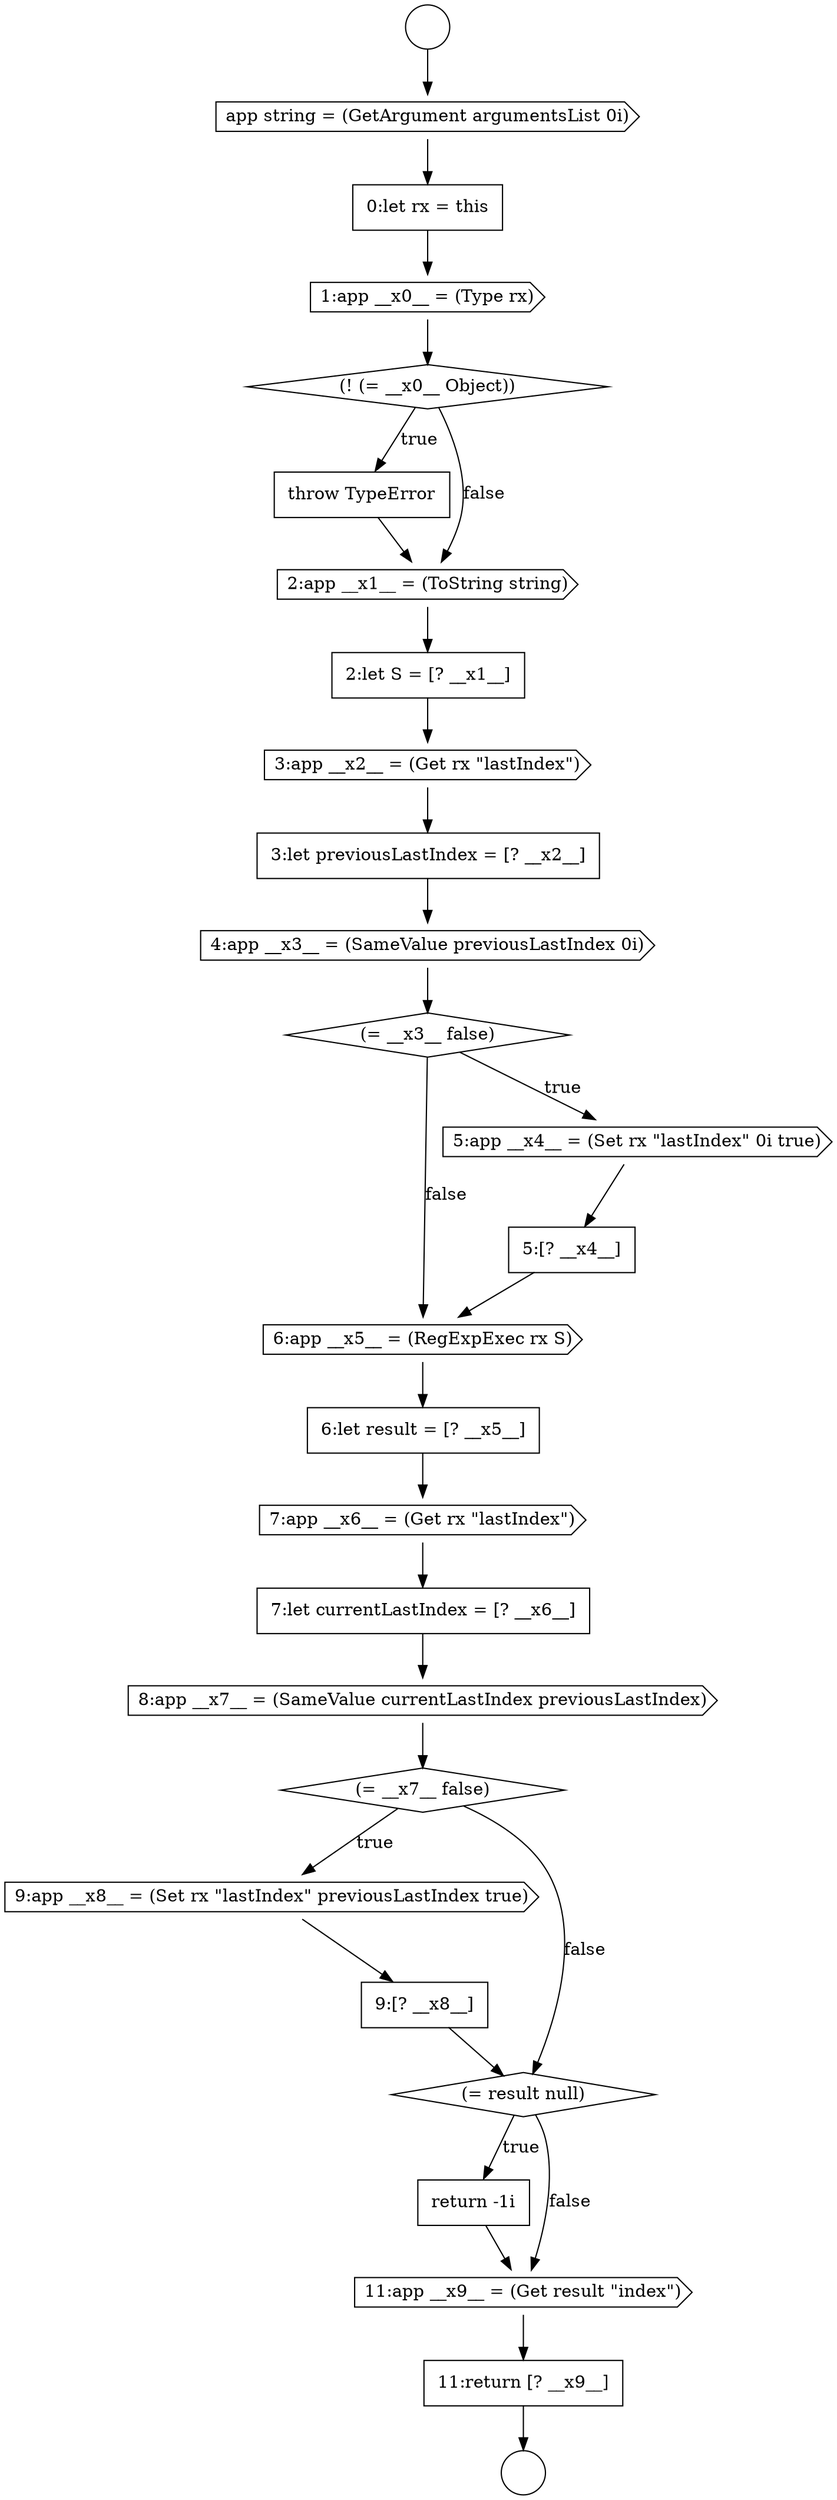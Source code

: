 digraph {
  node15408 [shape=cds, label=<<font color="black">3:app __x2__ = (Get rx &quot;lastIndex&quot;)</font>> color="black" fillcolor="white" style=filled]
  node15403 [shape=cds, label=<<font color="black">1:app __x0__ = (Type rx)</font>> color="black" fillcolor="white" style=filled]
  node15409 [shape=none, margin=0, label=<<font color="black">
    <table border="0" cellborder="1" cellspacing="0" cellpadding="10">
      <tr><td align="left">3:let previousLastIndex = [? __x2__]</td></tr>
    </table>
  </font>> color="black" fillcolor="white" style=filled]
  node15407 [shape=none, margin=0, label=<<font color="black">
    <table border="0" cellborder="1" cellspacing="0" cellpadding="10">
      <tr><td align="left">2:let S = [? __x1__]</td></tr>
    </table>
  </font>> color="black" fillcolor="white" style=filled]
  node15399 [shape=circle label=" " color="black" fillcolor="white" style=filled]
  node15414 [shape=cds, label=<<font color="black">6:app __x5__ = (RegExpExec rx S)</font>> color="black" fillcolor="white" style=filled]
  node15423 [shape=none, margin=0, label=<<font color="black">
    <table border="0" cellborder="1" cellspacing="0" cellpadding="10">
      <tr><td align="left">return -1i</td></tr>
    </table>
  </font>> color="black" fillcolor="white" style=filled]
  node15420 [shape=cds, label=<<font color="black">9:app __x8__ = (Set rx &quot;lastIndex&quot; previousLastIndex true)</font>> color="black" fillcolor="white" style=filled]
  node15405 [shape=none, margin=0, label=<<font color="black">
    <table border="0" cellborder="1" cellspacing="0" cellpadding="10">
      <tr><td align="left">throw TypeError</td></tr>
    </table>
  </font>> color="black" fillcolor="white" style=filled]
  node15411 [shape=diamond, label=<<font color="black">(= __x3__ false)</font>> color="black" fillcolor="white" style=filled]
  node15425 [shape=none, margin=0, label=<<font color="black">
    <table border="0" cellborder="1" cellspacing="0" cellpadding="10">
      <tr><td align="left">11:return [? __x9__]</td></tr>
    </table>
  </font>> color="black" fillcolor="white" style=filled]
  node15416 [shape=cds, label=<<font color="black">7:app __x6__ = (Get rx &quot;lastIndex&quot;)</font>> color="black" fillcolor="white" style=filled]
  node15412 [shape=cds, label=<<font color="black">5:app __x4__ = (Set rx &quot;lastIndex&quot; 0i true)</font>> color="black" fillcolor="white" style=filled]
  node15418 [shape=cds, label=<<font color="black">8:app __x7__ = (SameValue currentLastIndex previousLastIndex)</font>> color="black" fillcolor="white" style=filled]
  node15413 [shape=none, margin=0, label=<<font color="black">
    <table border="0" cellborder="1" cellspacing="0" cellpadding="10">
      <tr><td align="left">5:[? __x4__]</td></tr>
    </table>
  </font>> color="black" fillcolor="white" style=filled]
  node15402 [shape=none, margin=0, label=<<font color="black">
    <table border="0" cellborder="1" cellspacing="0" cellpadding="10">
      <tr><td align="left">0:let rx = this</td></tr>
    </table>
  </font>> color="black" fillcolor="white" style=filled]
  node15424 [shape=cds, label=<<font color="black">11:app __x9__ = (Get result &quot;index&quot;)</font>> color="black" fillcolor="white" style=filled]
  node15422 [shape=diamond, label=<<font color="black">(= result null)</font>> color="black" fillcolor="white" style=filled]
  node15417 [shape=none, margin=0, label=<<font color="black">
    <table border="0" cellborder="1" cellspacing="0" cellpadding="10">
      <tr><td align="left">7:let currentLastIndex = [? __x6__]</td></tr>
    </table>
  </font>> color="black" fillcolor="white" style=filled]
  node15410 [shape=cds, label=<<font color="black">4:app __x3__ = (SameValue previousLastIndex 0i)</font>> color="black" fillcolor="white" style=filled]
  node15421 [shape=none, margin=0, label=<<font color="black">
    <table border="0" cellborder="1" cellspacing="0" cellpadding="10">
      <tr><td align="left">9:[? __x8__]</td></tr>
    </table>
  </font>> color="black" fillcolor="white" style=filled]
  node15406 [shape=cds, label=<<font color="black">2:app __x1__ = (ToString string)</font>> color="black" fillcolor="white" style=filled]
  node15401 [shape=cds, label=<<font color="black">app string = (GetArgument argumentsList 0i)</font>> color="black" fillcolor="white" style=filled]
  node15400 [shape=circle label=" " color="black" fillcolor="white" style=filled]
  node15415 [shape=none, margin=0, label=<<font color="black">
    <table border="0" cellborder="1" cellspacing="0" cellpadding="10">
      <tr><td align="left">6:let result = [? __x5__]</td></tr>
    </table>
  </font>> color="black" fillcolor="white" style=filled]
  node15404 [shape=diamond, label=<<font color="black">(! (= __x0__ Object))</font>> color="black" fillcolor="white" style=filled]
  node15419 [shape=diamond, label=<<font color="black">(= __x7__ false)</font>> color="black" fillcolor="white" style=filled]
  node15422 -> node15423 [label=<<font color="black">true</font>> color="black"]
  node15422 -> node15424 [label=<<font color="black">false</font>> color="black"]
  node15410 -> node15411 [ color="black"]
  node15399 -> node15401 [ color="black"]
  node15405 -> node15406 [ color="black"]
  node15406 -> node15407 [ color="black"]
  node15425 -> node15400 [ color="black"]
  node15408 -> node15409 [ color="black"]
  node15421 -> node15422 [ color="black"]
  node15413 -> node15414 [ color="black"]
  node15407 -> node15408 [ color="black"]
  node15412 -> node15413 [ color="black"]
  node15416 -> node15417 [ color="black"]
  node15415 -> node15416 [ color="black"]
  node15419 -> node15420 [label=<<font color="black">true</font>> color="black"]
  node15419 -> node15422 [label=<<font color="black">false</font>> color="black"]
  node15409 -> node15410 [ color="black"]
  node15401 -> node15402 [ color="black"]
  node15411 -> node15412 [label=<<font color="black">true</font>> color="black"]
  node15411 -> node15414 [label=<<font color="black">false</font>> color="black"]
  node15404 -> node15405 [label=<<font color="black">true</font>> color="black"]
  node15404 -> node15406 [label=<<font color="black">false</font>> color="black"]
  node15424 -> node15425 [ color="black"]
  node15402 -> node15403 [ color="black"]
  node15420 -> node15421 [ color="black"]
  node15423 -> node15424 [ color="black"]
  node15417 -> node15418 [ color="black"]
  node15403 -> node15404 [ color="black"]
  node15418 -> node15419 [ color="black"]
  node15414 -> node15415 [ color="black"]
}
